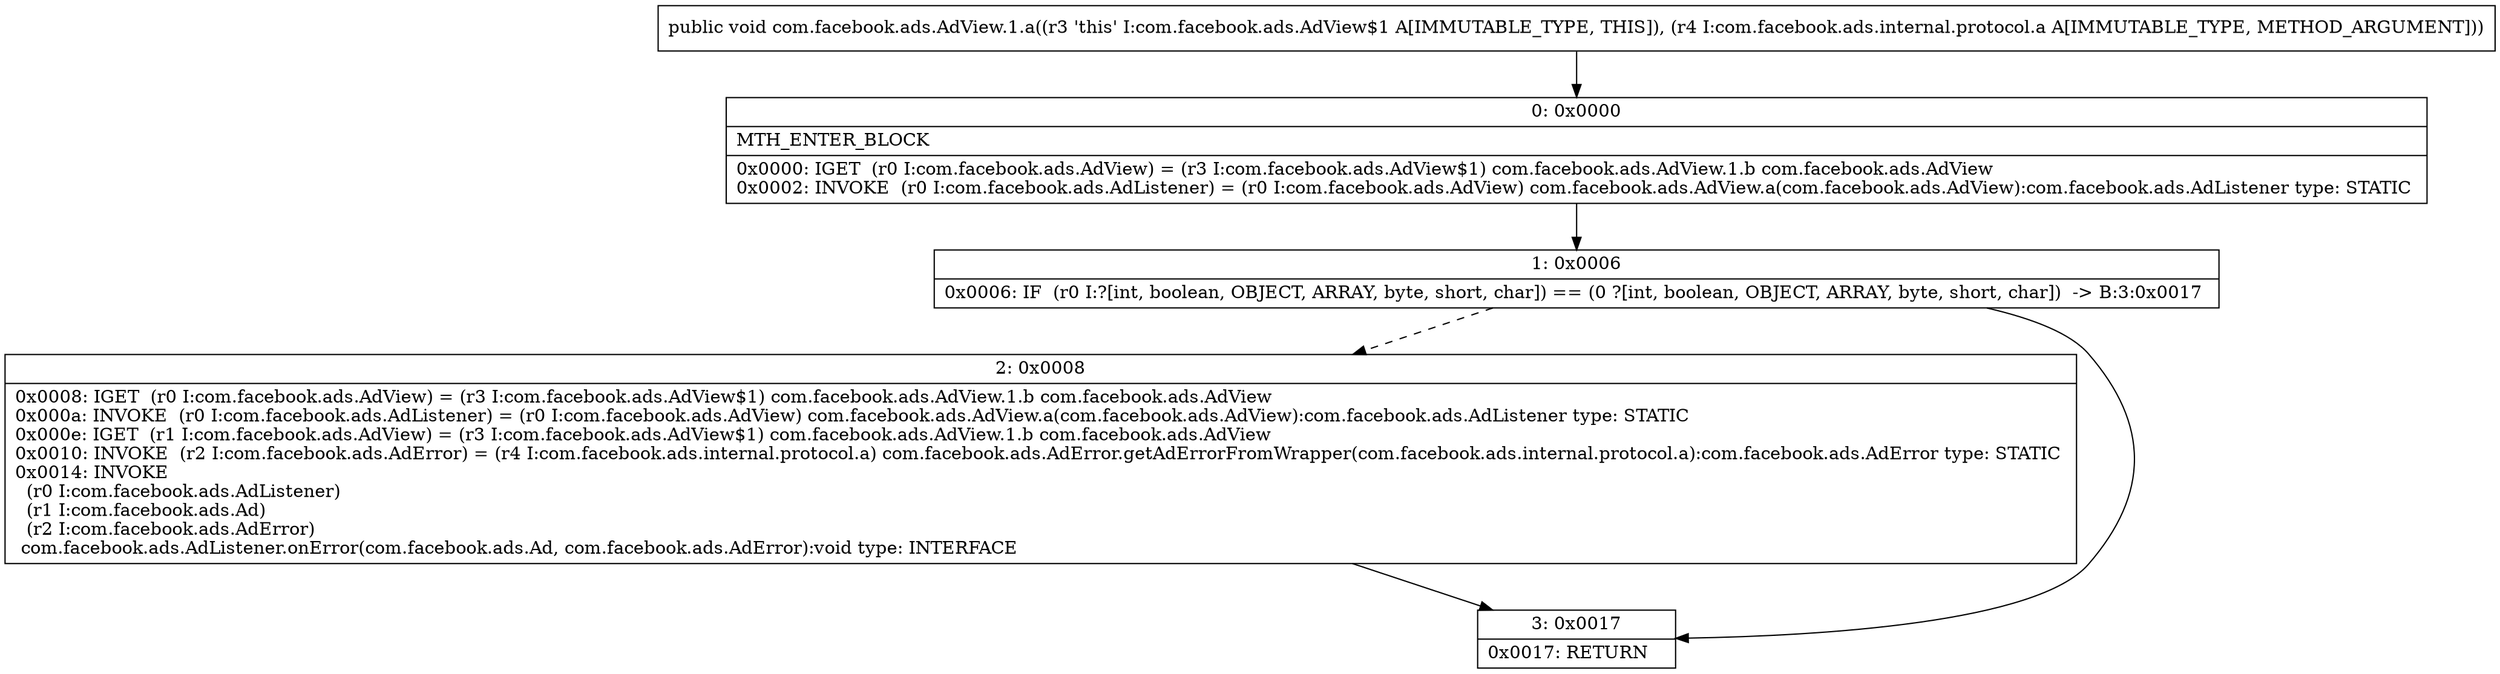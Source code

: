 digraph "CFG forcom.facebook.ads.AdView.1.a(Lcom\/facebook\/ads\/internal\/protocol\/a;)V" {
Node_0 [shape=record,label="{0\:\ 0x0000|MTH_ENTER_BLOCK\l|0x0000: IGET  (r0 I:com.facebook.ads.AdView) = (r3 I:com.facebook.ads.AdView$1) com.facebook.ads.AdView.1.b com.facebook.ads.AdView \l0x0002: INVOKE  (r0 I:com.facebook.ads.AdListener) = (r0 I:com.facebook.ads.AdView) com.facebook.ads.AdView.a(com.facebook.ads.AdView):com.facebook.ads.AdListener type: STATIC \l}"];
Node_1 [shape=record,label="{1\:\ 0x0006|0x0006: IF  (r0 I:?[int, boolean, OBJECT, ARRAY, byte, short, char]) == (0 ?[int, boolean, OBJECT, ARRAY, byte, short, char])  \-\> B:3:0x0017 \l}"];
Node_2 [shape=record,label="{2\:\ 0x0008|0x0008: IGET  (r0 I:com.facebook.ads.AdView) = (r3 I:com.facebook.ads.AdView$1) com.facebook.ads.AdView.1.b com.facebook.ads.AdView \l0x000a: INVOKE  (r0 I:com.facebook.ads.AdListener) = (r0 I:com.facebook.ads.AdView) com.facebook.ads.AdView.a(com.facebook.ads.AdView):com.facebook.ads.AdListener type: STATIC \l0x000e: IGET  (r1 I:com.facebook.ads.AdView) = (r3 I:com.facebook.ads.AdView$1) com.facebook.ads.AdView.1.b com.facebook.ads.AdView \l0x0010: INVOKE  (r2 I:com.facebook.ads.AdError) = (r4 I:com.facebook.ads.internal.protocol.a) com.facebook.ads.AdError.getAdErrorFromWrapper(com.facebook.ads.internal.protocol.a):com.facebook.ads.AdError type: STATIC \l0x0014: INVOKE  \l  (r0 I:com.facebook.ads.AdListener)\l  (r1 I:com.facebook.ads.Ad)\l  (r2 I:com.facebook.ads.AdError)\l com.facebook.ads.AdListener.onError(com.facebook.ads.Ad, com.facebook.ads.AdError):void type: INTERFACE \l}"];
Node_3 [shape=record,label="{3\:\ 0x0017|0x0017: RETURN   \l}"];
MethodNode[shape=record,label="{public void com.facebook.ads.AdView.1.a((r3 'this' I:com.facebook.ads.AdView$1 A[IMMUTABLE_TYPE, THIS]), (r4 I:com.facebook.ads.internal.protocol.a A[IMMUTABLE_TYPE, METHOD_ARGUMENT])) }"];
MethodNode -> Node_0;
Node_0 -> Node_1;
Node_1 -> Node_2[style=dashed];
Node_1 -> Node_3;
Node_2 -> Node_3;
}

